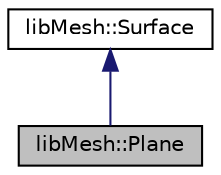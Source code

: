 digraph "libMesh::Plane"
{
  edge [fontname="Helvetica",fontsize="10",labelfontname="Helvetica",labelfontsize="10"];
  node [fontname="Helvetica",fontsize="10",shape=record];
  Node1 [label="libMesh::Plane",height=0.2,width=0.4,color="black", fillcolor="grey75", style="filled", fontcolor="black"];
  Node2 -> Node1 [dir="back",color="midnightblue",fontsize="10",style="solid",fontname="Helvetica"];
  Node2 [label="libMesh::Surface",height=0.2,width=0.4,color="black", fillcolor="white", style="filled",URL="$classlibMesh_1_1Surface.html",tooltip="Base class for Plane and Sphere classes. "];
}
